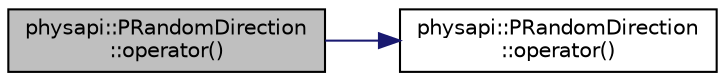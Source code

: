 digraph "physapi::PRandomDirection::operator()"
{
 // LATEX_PDF_SIZE
  edge [fontname="Helvetica",fontsize="10",labelfontname="Helvetica",labelfontsize="10"];
  node [fontname="Helvetica",fontsize="10",shape=record];
  rankdir="LR";
  Node1 [label="physapi::PRandomDirection\l::operator()",height=0.2,width=0.4,color="black", fillcolor="grey75", style="filled", fontcolor="black",tooltip="Get a random oriented unitary 3d vector, which satisfies a certain condition, given by a predicate."];
  Node1 -> Node2 [color="midnightblue",fontsize="10",style="solid",fontname="Helvetica"];
  Node2 [label="physapi::PRandomDirection\l::operator()",height=0.2,width=0.4,color="black", fillcolor="white", style="filled",URL="$classphysapi_1_1_p_random_direction.html#a329d5f967c5dc4783cd56f051d321be2",tooltip="Get a random oriented unitary 3d vector."];
}
